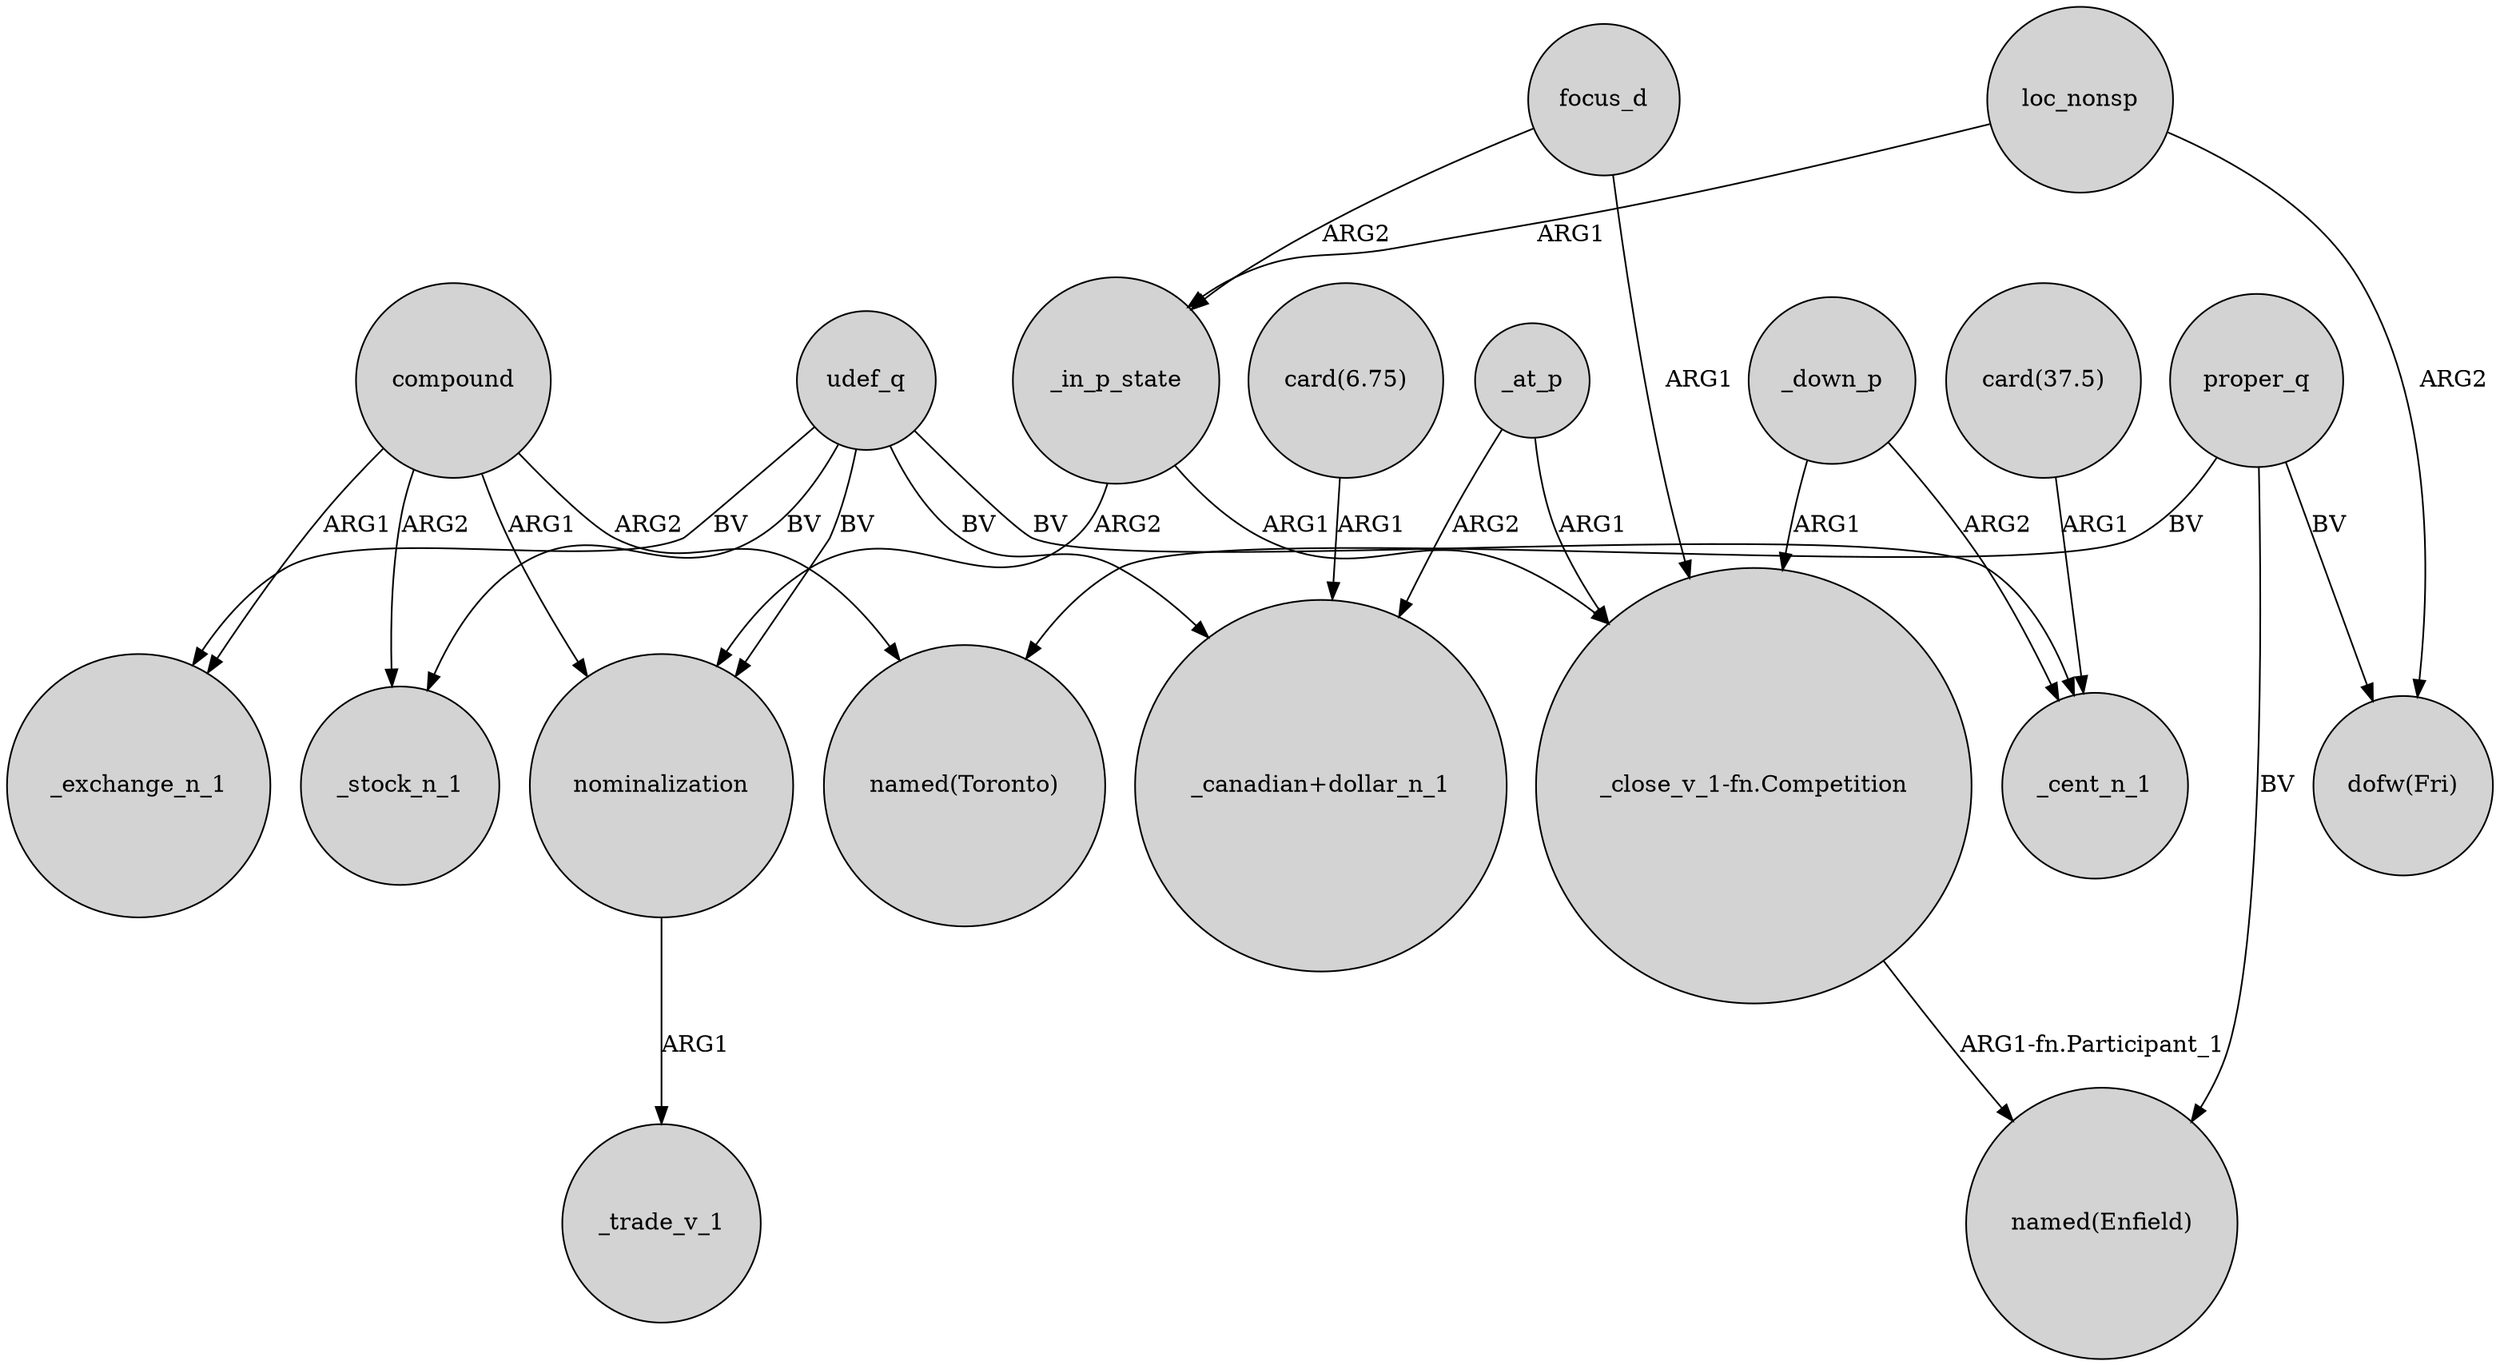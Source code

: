 digraph {
	node [shape=circle style=filled]
	_in_p_state -> nominalization [label=ARG2]
	focus_d -> _in_p_state [label=ARG2]
	_at_p -> "_canadian+dollar_n_1" [label=ARG2]
	proper_q -> "dofw(Fri)" [label=BV]
	proper_q -> "named(Toronto)" [label=BV]
	_at_p -> "_close_v_1-fn.Competition" [label=ARG1]
	_down_p -> _cent_n_1 [label=ARG2]
	loc_nonsp -> "dofw(Fri)" [label=ARG2]
	"_close_v_1-fn.Competition" -> "named(Enfield)" [label="ARG1-fn.Participant_1"]
	udef_q -> nominalization [label=BV]
	udef_q -> _exchange_n_1 [label=BV]
	_down_p -> "_close_v_1-fn.Competition" [label=ARG1]
	udef_q -> _cent_n_1 [label=BV]
	compound -> _exchange_n_1 [label=ARG1]
	udef_q -> "_canadian+dollar_n_1" [label=BV]
	compound -> nominalization [label=ARG1]
	focus_d -> "_close_v_1-fn.Competition" [label=ARG1]
	udef_q -> _stock_n_1 [label=BV]
	_in_p_state -> "_close_v_1-fn.Competition" [label=ARG1]
	compound -> _stock_n_1 [label=ARG2]
	proper_q -> "named(Enfield)" [label=BV]
	compound -> "named(Toronto)" [label=ARG2]
	"card(6.75)" -> "_canadian+dollar_n_1" [label=ARG1]
	"card(37.5)" -> _cent_n_1 [label=ARG1]
	loc_nonsp -> _in_p_state [label=ARG1]
	nominalization -> _trade_v_1 [label=ARG1]
}
